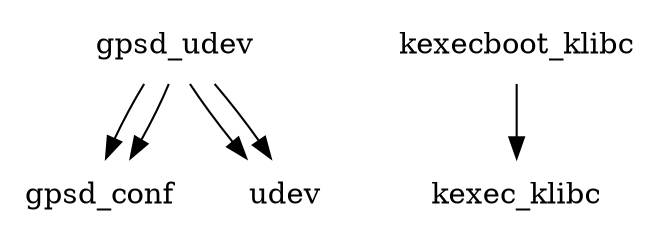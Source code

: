 digraph depends {
    node [shape=plaintext]
gpsd_udev -> gpsd_conf;
gpsd_udev -> udev;
gpsd_udev -> gpsd_conf;
gpsd_udev -> udev;
kexecboot_klibc -> kexec_klibc;
}
